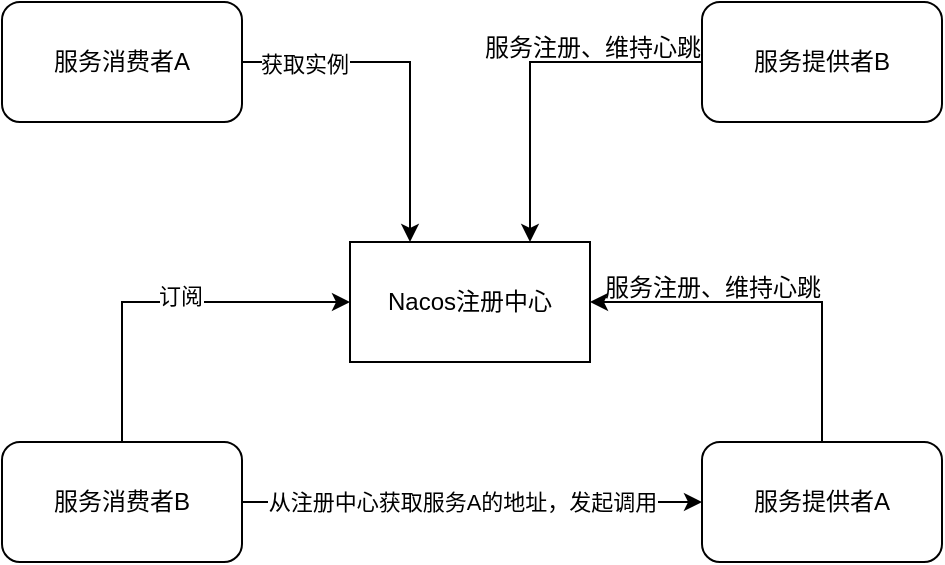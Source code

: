 <mxfile version="26.2.13">
  <diagram name="第 1 页" id="EvVjvIT5QgwV6GnzDWeY">
    <mxGraphModel dx="1044" dy="527" grid="1" gridSize="10" guides="1" tooltips="1" connect="1" arrows="1" fold="1" page="1" pageScale="1" pageWidth="827" pageHeight="1169" math="0" shadow="0">
      <root>
        <mxCell id="0" />
        <mxCell id="1" parent="0" />
        <mxCell id="usgcLU4qQVvWO1kqKJym-13" style="edgeStyle=orthogonalEdgeStyle;rounded=0;orthogonalLoop=1;jettySize=auto;html=1;exitX=0.5;exitY=0;exitDx=0;exitDy=0;entryX=1;entryY=0.5;entryDx=0;entryDy=0;" edge="1" parent="1" source="usgcLU4qQVvWO1kqKJym-1" target="usgcLU4qQVvWO1kqKJym-5">
          <mxGeometry relative="1" as="geometry" />
        </mxCell>
        <mxCell id="usgcLU4qQVvWO1kqKJym-1" value="服务提供者A" style="rounded=1;whiteSpace=wrap;html=1;" vertex="1" parent="1">
          <mxGeometry x="530" y="310" width="120" height="60" as="geometry" />
        </mxCell>
        <mxCell id="usgcLU4qQVvWO1kqKJym-8" style="edgeStyle=orthogonalEdgeStyle;rounded=0;orthogonalLoop=1;jettySize=auto;html=1;exitX=0.5;exitY=0;exitDx=0;exitDy=0;entryX=0;entryY=0.5;entryDx=0;entryDy=0;" edge="1" parent="1" source="usgcLU4qQVvWO1kqKJym-2" target="usgcLU4qQVvWO1kqKJym-5">
          <mxGeometry relative="1" as="geometry" />
        </mxCell>
        <mxCell id="usgcLU4qQVvWO1kqKJym-9" value="订阅" style="edgeLabel;html=1;align=center;verticalAlign=middle;resizable=0;points=[];" vertex="1" connectable="0" parent="usgcLU4qQVvWO1kqKJym-8">
          <mxGeometry x="0.072" y="3" relative="1" as="geometry">
            <mxPoint as="offset" />
          </mxGeometry>
        </mxCell>
        <mxCell id="usgcLU4qQVvWO1kqKJym-15" style="edgeStyle=orthogonalEdgeStyle;rounded=0;orthogonalLoop=1;jettySize=auto;html=1;exitX=1;exitY=0.5;exitDx=0;exitDy=0;entryX=0;entryY=0.5;entryDx=0;entryDy=0;" edge="1" parent="1" source="usgcLU4qQVvWO1kqKJym-2" target="usgcLU4qQVvWO1kqKJym-1">
          <mxGeometry relative="1" as="geometry" />
        </mxCell>
        <mxCell id="usgcLU4qQVvWO1kqKJym-16" value="从注册中心获取服务A的地址，发起调用" style="edgeLabel;html=1;align=center;verticalAlign=middle;resizable=0;points=[];" vertex="1" connectable="0" parent="usgcLU4qQVvWO1kqKJym-15">
          <mxGeometry x="-0.433" y="1" relative="1" as="geometry">
            <mxPoint x="45" y="1" as="offset" />
          </mxGeometry>
        </mxCell>
        <mxCell id="usgcLU4qQVvWO1kqKJym-2" value="服务消费者B" style="rounded=1;whiteSpace=wrap;html=1;" vertex="1" parent="1">
          <mxGeometry x="180" y="310" width="120" height="60" as="geometry" />
        </mxCell>
        <mxCell id="usgcLU4qQVvWO1kqKJym-11" value="" style="edgeStyle=orthogonalEdgeStyle;rounded=0;orthogonalLoop=1;jettySize=auto;html=1;entryX=0.75;entryY=0;entryDx=0;entryDy=0;" edge="1" parent="1" source="usgcLU4qQVvWO1kqKJym-3" target="usgcLU4qQVvWO1kqKJym-5">
          <mxGeometry relative="1" as="geometry">
            <mxPoint x="450" y="130" as="targetPoint" />
          </mxGeometry>
        </mxCell>
        <mxCell id="usgcLU4qQVvWO1kqKJym-3" value="服务提供者B" style="rounded=1;whiteSpace=wrap;html=1;" vertex="1" parent="1">
          <mxGeometry x="530" y="90" width="120" height="60" as="geometry" />
        </mxCell>
        <mxCell id="usgcLU4qQVvWO1kqKJym-6" style="edgeStyle=orthogonalEdgeStyle;rounded=0;orthogonalLoop=1;jettySize=auto;html=1;exitX=1;exitY=0.5;exitDx=0;exitDy=0;entryX=0.25;entryY=0;entryDx=0;entryDy=0;" edge="1" parent="1" source="usgcLU4qQVvWO1kqKJym-4" target="usgcLU4qQVvWO1kqKJym-5">
          <mxGeometry relative="1" as="geometry" />
        </mxCell>
        <mxCell id="usgcLU4qQVvWO1kqKJym-7" value="获取实例" style="edgeLabel;html=1;align=center;verticalAlign=middle;resizable=0;points=[];" vertex="1" connectable="0" parent="usgcLU4qQVvWO1kqKJym-6">
          <mxGeometry x="-0.642" y="-1" relative="1" as="geometry">
            <mxPoint as="offset" />
          </mxGeometry>
        </mxCell>
        <mxCell id="usgcLU4qQVvWO1kqKJym-4" value="服务消费者A" style="rounded=1;whiteSpace=wrap;html=1;" vertex="1" parent="1">
          <mxGeometry x="180" y="90" width="120" height="60" as="geometry" />
        </mxCell>
        <mxCell id="usgcLU4qQVvWO1kqKJym-5" value="Nacos注册中心" style="rounded=0;whiteSpace=wrap;html=1;" vertex="1" parent="1">
          <mxGeometry x="354" y="210" width="120" height="60" as="geometry" />
        </mxCell>
        <mxCell id="usgcLU4qQVvWO1kqKJym-12" value="服务注册、维持心跳" style="text;html=1;align=center;verticalAlign=middle;resizable=0;points=[];autosize=1;strokeColor=none;fillColor=none;" vertex="1" parent="1">
          <mxGeometry x="410" y="98" width="130" height="30" as="geometry" />
        </mxCell>
        <mxCell id="usgcLU4qQVvWO1kqKJym-14" value="服务注册、维持心跳" style="text;html=1;align=center;verticalAlign=middle;resizable=0;points=[];autosize=1;strokeColor=none;fillColor=none;" vertex="1" parent="1">
          <mxGeometry x="470" y="218" width="130" height="30" as="geometry" />
        </mxCell>
      </root>
    </mxGraphModel>
  </diagram>
</mxfile>
